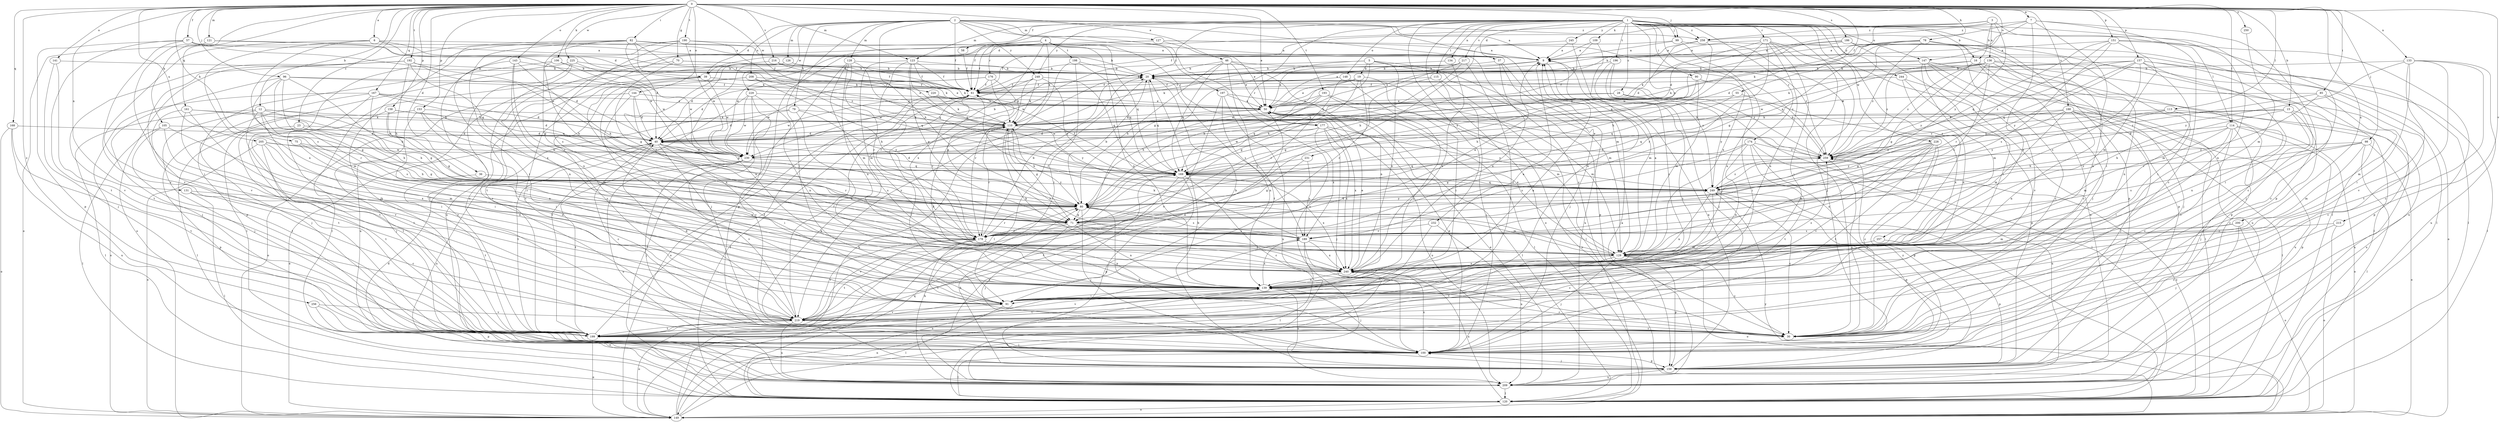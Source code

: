strict digraph  {
0;
1;
2;
3;
4;
5;
6;
7;
9;
12;
15;
16;
19;
20;
23;
28;
30;
36;
37;
39;
40;
46;
50;
55;
57;
58;
61;
70;
71;
75;
78;
79;
80;
82;
85;
90;
91;
96;
98;
99;
100;
105;
106;
109;
110;
113;
114;
115;
120;
121;
123;
126;
127;
128;
129;
131;
133;
134;
136;
139;
141;
143;
144;
147;
148;
149;
151;
153;
157;
158;
159;
161;
167;
168;
169;
171;
174;
176;
177;
178;
186;
188;
189;
190;
192;
193;
196;
197;
198;
199;
200;
205;
208;
209;
215;
216;
217;
219;
220;
225;
228;
229;
230;
231;
232;
240;
244;
245;
248;
249;
250;
256;
257;
258;
259;
0 -> 6  [label=a];
0 -> 7  [label=a];
0 -> 12  [label=b];
0 -> 15  [label=b];
0 -> 23  [label=c];
0 -> 36  [label=d];
0 -> 46  [label=e];
0 -> 50  [label=e];
0 -> 55  [label=f];
0 -> 57  [label=f];
0 -> 70  [label=g];
0 -> 75  [label=h];
0 -> 78  [label=h];
0 -> 82  [label=i];
0 -> 85  [label=i];
0 -> 96  [label=j];
0 -> 98  [label=j];
0 -> 99  [label=j];
0 -> 105  [label=k];
0 -> 106  [label=k];
0 -> 113  [label=l];
0 -> 114  [label=l];
0 -> 121  [label=m];
0 -> 123  [label=m];
0 -> 131  [label=n];
0 -> 133  [label=n];
0 -> 141  [label=o];
0 -> 143  [label=o];
0 -> 144  [label=o];
0 -> 147  [label=o];
0 -> 151  [label=p];
0 -> 153  [label=p];
0 -> 157  [label=p];
0 -> 158  [label=p];
0 -> 161  [label=q];
0 -> 167  [label=q];
0 -> 168  [label=q];
0 -> 186  [label=s];
0 -> 188  [label=s];
0 -> 190  [label=t];
0 -> 192  [label=t];
0 -> 193  [label=t];
0 -> 200  [label=u];
0 -> 205  [label=u];
0 -> 215  [label=v];
0 -> 216  [label=v];
0 -> 220  [label=w];
0 -> 225  [label=w];
0 -> 250  [label=z];
0 -> 256  [label=z];
1 -> 16  [label=b];
1 -> 28  [label=c];
1 -> 37  [label=d];
1 -> 58  [label=f];
1 -> 61  [label=f];
1 -> 71  [label=g];
1 -> 90  [label=i];
1 -> 99  [label=j];
1 -> 100  [label=j];
1 -> 109  [label=k];
1 -> 110  [label=k];
1 -> 114  [label=l];
1 -> 115  [label=l];
1 -> 120  [label=l];
1 -> 123  [label=m];
1 -> 134  [label=n];
1 -> 147  [label=o];
1 -> 148  [label=o];
1 -> 149  [label=o];
1 -> 159  [label=p];
1 -> 171  [label=r];
1 -> 174  [label=r];
1 -> 196  [label=t];
1 -> 217  [label=v];
1 -> 228  [label=w];
1 -> 231  [label=x];
1 -> 232  [label=x];
1 -> 240  [label=x];
1 -> 244  [label=y];
1 -> 245  [label=y];
1 -> 248  [label=y];
1 -> 257  [label=z];
1 -> 258  [label=z];
2 -> 9  [label=a];
2 -> 30  [label=c];
2 -> 39  [label=d];
2 -> 61  [label=f];
2 -> 79  [label=h];
2 -> 80  [label=h];
2 -> 91  [label=i];
2 -> 126  [label=m];
2 -> 127  [label=m];
2 -> 128  [label=m];
2 -> 129  [label=m];
2 -> 197  [label=t];
2 -> 208  [label=u];
2 -> 209  [label=u];
2 -> 229  [label=w];
2 -> 248  [label=y];
2 -> 258  [label=z];
3 -> 16  [label=b];
3 -> 39  [label=d];
3 -> 61  [label=f];
3 -> 110  [label=k];
3 -> 136  [label=n];
3 -> 139  [label=n];
3 -> 249  [label=y];
3 -> 258  [label=z];
4 -> 61  [label=f];
4 -> 110  [label=k];
4 -> 139  [label=n];
4 -> 159  [label=p];
4 -> 169  [label=q];
4 -> 176  [label=r];
4 -> 177  [label=r];
4 -> 198  [label=t];
4 -> 230  [label=w];
4 -> 240  [label=x];
5 -> 19  [label=b];
5 -> 80  [label=h];
5 -> 129  [label=m];
5 -> 159  [label=p];
5 -> 177  [label=r];
5 -> 230  [label=w];
5 -> 240  [label=x];
6 -> 9  [label=a];
6 -> 39  [label=d];
6 -> 61  [label=f];
6 -> 189  [label=s];
6 -> 219  [label=v];
6 -> 240  [label=x];
7 -> 30  [label=c];
7 -> 40  [label=d];
7 -> 71  [label=g];
7 -> 91  [label=i];
7 -> 159  [label=p];
7 -> 240  [label=x];
7 -> 258  [label=z];
9 -> 20  [label=b];
9 -> 110  [label=k];
9 -> 129  [label=m];
12 -> 80  [label=h];
12 -> 91  [label=i];
12 -> 100  [label=j];
12 -> 110  [label=k];
12 -> 120  [label=l];
12 -> 189  [label=s];
12 -> 219  [label=v];
12 -> 230  [label=w];
15 -> 30  [label=c];
15 -> 80  [label=h];
15 -> 110  [label=k];
15 -> 209  [label=u];
15 -> 219  [label=v];
15 -> 259  [label=z];
16 -> 20  [label=b];
16 -> 30  [label=c];
16 -> 71  [label=g];
16 -> 100  [label=j];
16 -> 159  [label=p];
16 -> 259  [label=z];
19 -> 50  [label=e];
19 -> 61  [label=f];
19 -> 71  [label=g];
19 -> 91  [label=i];
19 -> 178  [label=r];
19 -> 230  [label=w];
20 -> 61  [label=f];
20 -> 120  [label=l];
20 -> 169  [label=q];
20 -> 189  [label=s];
20 -> 259  [label=z];
23 -> 40  [label=d];
23 -> 71  [label=g];
23 -> 159  [label=p];
23 -> 199  [label=t];
28 -> 50  [label=e];
28 -> 110  [label=k];
28 -> 120  [label=l];
28 -> 249  [label=y];
30 -> 110  [label=k];
36 -> 199  [label=t];
36 -> 249  [label=y];
37 -> 20  [label=b];
37 -> 100  [label=j];
37 -> 209  [label=u];
37 -> 240  [label=x];
39 -> 50  [label=e];
39 -> 61  [label=f];
39 -> 139  [label=n];
39 -> 209  [label=u];
39 -> 219  [label=v];
39 -> 230  [label=w];
40 -> 20  [label=b];
40 -> 30  [label=c];
40 -> 91  [label=i];
40 -> 139  [label=n];
40 -> 178  [label=r];
40 -> 189  [label=s];
40 -> 199  [label=t];
40 -> 209  [label=u];
40 -> 230  [label=w];
40 -> 259  [label=z];
46 -> 20  [label=b];
46 -> 50  [label=e];
46 -> 80  [label=h];
46 -> 139  [label=n];
46 -> 169  [label=q];
46 -> 199  [label=t];
46 -> 259  [label=z];
50 -> 110  [label=k];
50 -> 120  [label=l];
50 -> 230  [label=w];
50 -> 240  [label=x];
55 -> 50  [label=e];
55 -> 169  [label=q];
55 -> 240  [label=x];
57 -> 9  [label=a];
57 -> 110  [label=k];
57 -> 159  [label=p];
57 -> 199  [label=t];
57 -> 219  [label=v];
57 -> 230  [label=w];
58 -> 61  [label=f];
61 -> 50  [label=e];
61 -> 149  [label=o];
61 -> 178  [label=r];
61 -> 230  [label=w];
70 -> 20  [label=b];
70 -> 61  [label=f];
70 -> 71  [label=g];
70 -> 139  [label=n];
71 -> 100  [label=j];
71 -> 139  [label=n];
71 -> 178  [label=r];
71 -> 189  [label=s];
71 -> 219  [label=v];
71 -> 240  [label=x];
75 -> 139  [label=n];
75 -> 178  [label=r];
75 -> 230  [label=w];
78 -> 9  [label=a];
78 -> 20  [label=b];
78 -> 40  [label=d];
78 -> 91  [label=i];
78 -> 100  [label=j];
78 -> 120  [label=l];
78 -> 139  [label=n];
78 -> 169  [label=q];
78 -> 259  [label=z];
79 -> 40  [label=d];
79 -> 110  [label=k];
79 -> 139  [label=n];
79 -> 149  [label=o];
79 -> 249  [label=y];
80 -> 20  [label=b];
80 -> 71  [label=g];
80 -> 100  [label=j];
80 -> 129  [label=m];
80 -> 178  [label=r];
80 -> 189  [label=s];
80 -> 249  [label=y];
82 -> 9  [label=a];
82 -> 20  [label=b];
82 -> 40  [label=d];
82 -> 61  [label=f];
82 -> 71  [label=g];
82 -> 100  [label=j];
82 -> 149  [label=o];
82 -> 240  [label=x];
82 -> 259  [label=z];
85 -> 30  [label=c];
85 -> 50  [label=e];
85 -> 129  [label=m];
85 -> 178  [label=r];
85 -> 259  [label=z];
90 -> 61  [label=f];
90 -> 80  [label=h];
90 -> 91  [label=i];
90 -> 129  [label=m];
91 -> 20  [label=b];
91 -> 120  [label=l];
91 -> 219  [label=v];
96 -> 50  [label=e];
96 -> 61  [label=f];
96 -> 71  [label=g];
96 -> 80  [label=h];
96 -> 100  [label=j];
96 -> 129  [label=m];
96 -> 178  [label=r];
98 -> 120  [label=l];
98 -> 129  [label=m];
98 -> 149  [label=o];
98 -> 189  [label=s];
98 -> 249  [label=y];
98 -> 259  [label=z];
99 -> 9  [label=a];
99 -> 61  [label=f];
99 -> 139  [label=n];
99 -> 259  [label=z];
100 -> 50  [label=e];
100 -> 80  [label=h];
100 -> 120  [label=l];
100 -> 159  [label=p];
100 -> 240  [label=x];
100 -> 259  [label=z];
105 -> 40  [label=d];
105 -> 91  [label=i];
105 -> 120  [label=l];
105 -> 199  [label=t];
105 -> 240  [label=x];
106 -> 20  [label=b];
106 -> 80  [label=h];
106 -> 159  [label=p];
106 -> 230  [label=w];
109 -> 9  [label=a];
109 -> 80  [label=h];
109 -> 139  [label=n];
110 -> 40  [label=d];
110 -> 71  [label=g];
110 -> 80  [label=h];
110 -> 91  [label=i];
110 -> 178  [label=r];
110 -> 240  [label=x];
110 -> 249  [label=y];
113 -> 110  [label=k];
113 -> 209  [label=u];
113 -> 240  [label=x];
113 -> 249  [label=y];
113 -> 259  [label=z];
114 -> 30  [label=c];
114 -> 40  [label=d];
114 -> 80  [label=h];
114 -> 91  [label=i];
114 -> 100  [label=j];
114 -> 129  [label=m];
114 -> 149  [label=o];
114 -> 159  [label=p];
115 -> 61  [label=f];
115 -> 71  [label=g];
115 -> 100  [label=j];
115 -> 120  [label=l];
120 -> 61  [label=f];
120 -> 149  [label=o];
120 -> 240  [label=x];
120 -> 259  [label=z];
121 -> 9  [label=a];
121 -> 91  [label=i];
121 -> 149  [label=o];
121 -> 230  [label=w];
123 -> 20  [label=b];
123 -> 61  [label=f];
123 -> 71  [label=g];
123 -> 110  [label=k];
123 -> 129  [label=m];
123 -> 169  [label=q];
123 -> 178  [label=r];
126 -> 20  [label=b];
126 -> 40  [label=d];
126 -> 61  [label=f];
126 -> 139  [label=n];
126 -> 178  [label=r];
127 -> 9  [label=a];
127 -> 50  [label=e];
127 -> 199  [label=t];
127 -> 209  [label=u];
127 -> 259  [label=z];
128 -> 20  [label=b];
128 -> 100  [label=j];
128 -> 129  [label=m];
128 -> 139  [label=n];
128 -> 169  [label=q];
128 -> 178  [label=r];
129 -> 9  [label=a];
129 -> 30  [label=c];
129 -> 50  [label=e];
129 -> 100  [label=j];
129 -> 110  [label=k];
129 -> 149  [label=o];
129 -> 159  [label=p];
129 -> 199  [label=t];
129 -> 240  [label=x];
131 -> 30  [label=c];
131 -> 80  [label=h];
131 -> 120  [label=l];
133 -> 20  [label=b];
133 -> 30  [label=c];
133 -> 91  [label=i];
133 -> 199  [label=t];
133 -> 209  [label=u];
133 -> 219  [label=v];
133 -> 249  [label=y];
134 -> 20  [label=b];
134 -> 240  [label=x];
136 -> 20  [label=b];
136 -> 50  [label=e];
136 -> 139  [label=n];
136 -> 149  [label=o];
136 -> 159  [label=p];
136 -> 189  [label=s];
136 -> 230  [label=w];
136 -> 249  [label=y];
136 -> 259  [label=z];
139 -> 9  [label=a];
139 -> 30  [label=c];
139 -> 91  [label=i];
139 -> 100  [label=j];
139 -> 110  [label=k];
139 -> 189  [label=s];
139 -> 199  [label=t];
139 -> 219  [label=v];
139 -> 259  [label=z];
141 -> 20  [label=b];
141 -> 100  [label=j];
141 -> 219  [label=v];
143 -> 20  [label=b];
143 -> 30  [label=c];
143 -> 80  [label=h];
143 -> 178  [label=r];
143 -> 240  [label=x];
144 -> 40  [label=d];
144 -> 50  [label=e];
144 -> 71  [label=g];
144 -> 149  [label=o];
144 -> 240  [label=x];
147 -> 20  [label=b];
147 -> 30  [label=c];
147 -> 110  [label=k];
147 -> 120  [label=l];
147 -> 129  [label=m];
147 -> 209  [label=u];
147 -> 219  [label=v];
148 -> 61  [label=f];
148 -> 149  [label=o];
148 -> 178  [label=r];
148 -> 219  [label=v];
149 -> 20  [label=b];
149 -> 139  [label=n];
149 -> 169  [label=q];
149 -> 240  [label=x];
149 -> 249  [label=y];
151 -> 9  [label=a];
151 -> 30  [label=c];
151 -> 129  [label=m];
151 -> 169  [label=q];
151 -> 178  [label=r];
151 -> 189  [label=s];
151 -> 209  [label=u];
153 -> 91  [label=i];
153 -> 100  [label=j];
153 -> 110  [label=k];
153 -> 120  [label=l];
153 -> 129  [label=m];
157 -> 20  [label=b];
157 -> 30  [label=c];
157 -> 91  [label=i];
157 -> 110  [label=k];
157 -> 120  [label=l];
157 -> 129  [label=m];
157 -> 169  [label=q];
157 -> 189  [label=s];
157 -> 249  [label=y];
157 -> 259  [label=z];
158 -> 40  [label=d];
158 -> 71  [label=g];
158 -> 110  [label=k];
158 -> 139  [label=n];
158 -> 199  [label=t];
159 -> 9  [label=a];
159 -> 20  [label=b];
159 -> 80  [label=h];
159 -> 100  [label=j];
159 -> 139  [label=n];
159 -> 209  [label=u];
161 -> 80  [label=h];
161 -> 91  [label=i];
161 -> 110  [label=k];
161 -> 199  [label=t];
161 -> 219  [label=v];
167 -> 40  [label=d];
167 -> 50  [label=e];
167 -> 71  [label=g];
167 -> 100  [label=j];
167 -> 149  [label=o];
167 -> 169  [label=q];
167 -> 199  [label=t];
168 -> 40  [label=d];
168 -> 149  [label=o];
168 -> 199  [label=t];
168 -> 209  [label=u];
169 -> 30  [label=c];
169 -> 40  [label=d];
169 -> 61  [label=f];
169 -> 159  [label=p];
169 -> 199  [label=t];
169 -> 209  [label=u];
169 -> 240  [label=x];
169 -> 249  [label=y];
171 -> 9  [label=a];
171 -> 30  [label=c];
171 -> 80  [label=h];
171 -> 91  [label=i];
171 -> 110  [label=k];
171 -> 139  [label=n];
171 -> 178  [label=r];
171 -> 209  [label=u];
174 -> 71  [label=g];
174 -> 100  [label=j];
174 -> 139  [label=n];
174 -> 189  [label=s];
174 -> 199  [label=t];
174 -> 209  [label=u];
174 -> 259  [label=z];
176 -> 40  [label=d];
176 -> 61  [label=f];
176 -> 71  [label=g];
176 -> 110  [label=k];
176 -> 230  [label=w];
177 -> 40  [label=d];
177 -> 100  [label=j];
177 -> 189  [label=s];
177 -> 209  [label=u];
177 -> 230  [label=w];
177 -> 240  [label=x];
177 -> 249  [label=y];
178 -> 9  [label=a];
178 -> 20  [label=b];
178 -> 30  [label=c];
178 -> 139  [label=n];
178 -> 149  [label=o];
178 -> 199  [label=t];
178 -> 219  [label=v];
186 -> 9  [label=a];
186 -> 50  [label=e];
186 -> 91  [label=i];
186 -> 100  [label=j];
186 -> 159  [label=p];
186 -> 230  [label=w];
188 -> 71  [label=g];
188 -> 100  [label=j];
188 -> 110  [label=k];
188 -> 120  [label=l];
188 -> 129  [label=m];
188 -> 139  [label=n];
188 -> 169  [label=q];
188 -> 209  [label=u];
189 -> 30  [label=c];
189 -> 61  [label=f];
189 -> 120  [label=l];
189 -> 129  [label=m];
189 -> 149  [label=o];
189 -> 240  [label=x];
190 -> 9  [label=a];
190 -> 91  [label=i];
190 -> 100  [label=j];
190 -> 110  [label=k];
190 -> 189  [label=s];
190 -> 230  [label=w];
192 -> 20  [label=b];
192 -> 40  [label=d];
192 -> 80  [label=h];
192 -> 169  [label=q];
192 -> 199  [label=t];
192 -> 219  [label=v];
193 -> 50  [label=e];
193 -> 80  [label=h];
193 -> 120  [label=l];
193 -> 129  [label=m];
193 -> 169  [label=q];
196 -> 20  [label=b];
196 -> 100  [label=j];
196 -> 199  [label=t];
196 -> 249  [label=y];
197 -> 50  [label=e];
197 -> 129  [label=m];
197 -> 139  [label=n];
197 -> 209  [label=u];
197 -> 219  [label=v];
198 -> 20  [label=b];
198 -> 91  [label=i];
198 -> 169  [label=q];
198 -> 219  [label=v];
199 -> 61  [label=f];
199 -> 100  [label=j];
199 -> 149  [label=o];
200 -> 100  [label=j];
200 -> 129  [label=m];
200 -> 149  [label=o];
200 -> 189  [label=s];
205 -> 80  [label=h];
205 -> 129  [label=m];
205 -> 139  [label=n];
205 -> 149  [label=o];
205 -> 199  [label=t];
205 -> 230  [label=w];
208 -> 61  [label=f];
208 -> 80  [label=h];
208 -> 91  [label=i];
208 -> 169  [label=q];
208 -> 219  [label=v];
209 -> 9  [label=a];
209 -> 40  [label=d];
209 -> 50  [label=e];
209 -> 80  [label=h];
209 -> 120  [label=l];
215 -> 30  [label=c];
215 -> 149  [label=o];
215 -> 178  [label=r];
216 -> 20  [label=b];
216 -> 110  [label=k];
216 -> 120  [label=l];
217 -> 20  [label=b];
217 -> 50  [label=e];
217 -> 80  [label=h];
217 -> 169  [label=q];
217 -> 199  [label=t];
219 -> 9  [label=a];
219 -> 30  [label=c];
219 -> 40  [label=d];
219 -> 50  [label=e];
219 -> 61  [label=f];
219 -> 149  [label=o];
219 -> 199  [label=t];
219 -> 209  [label=u];
220 -> 50  [label=e];
220 -> 110  [label=k];
225 -> 20  [label=b];
225 -> 30  [label=c];
225 -> 120  [label=l];
225 -> 199  [label=t];
225 -> 230  [label=w];
228 -> 30  [label=c];
228 -> 129  [label=m];
228 -> 159  [label=p];
228 -> 199  [label=t];
228 -> 219  [label=v];
228 -> 240  [label=x];
228 -> 249  [label=y];
228 -> 259  [label=z];
229 -> 30  [label=c];
229 -> 50  [label=e];
229 -> 120  [label=l];
229 -> 139  [label=n];
229 -> 199  [label=t];
229 -> 230  [label=w];
230 -> 100  [label=j];
230 -> 169  [label=q];
230 -> 199  [label=t];
230 -> 209  [label=u];
230 -> 219  [label=v];
231 -> 71  [label=g];
231 -> 169  [label=q];
231 -> 189  [label=s];
232 -> 178  [label=r];
232 -> 199  [label=t];
232 -> 209  [label=u];
240 -> 50  [label=e];
240 -> 110  [label=k];
240 -> 139  [label=n];
244 -> 61  [label=f];
244 -> 120  [label=l];
244 -> 139  [label=n];
244 -> 159  [label=p];
245 -> 9  [label=a];
245 -> 71  [label=g];
245 -> 91  [label=i];
248 -> 61  [label=f];
248 -> 110  [label=k];
248 -> 169  [label=q];
248 -> 178  [label=r];
248 -> 230  [label=w];
248 -> 249  [label=y];
249 -> 30  [label=c];
249 -> 80  [label=h];
249 -> 91  [label=i];
249 -> 120  [label=l];
249 -> 139  [label=n];
249 -> 159  [label=p];
249 -> 169  [label=q];
249 -> 259  [label=z];
250 -> 129  [label=m];
256 -> 159  [label=p];
256 -> 209  [label=u];
256 -> 219  [label=v];
257 -> 129  [label=m];
257 -> 159  [label=p];
258 -> 9  [label=a];
258 -> 40  [label=d];
258 -> 120  [label=l];
258 -> 169  [label=q];
259 -> 20  [label=b];
259 -> 30  [label=c];
259 -> 50  [label=e];
259 -> 169  [label=q];
}
